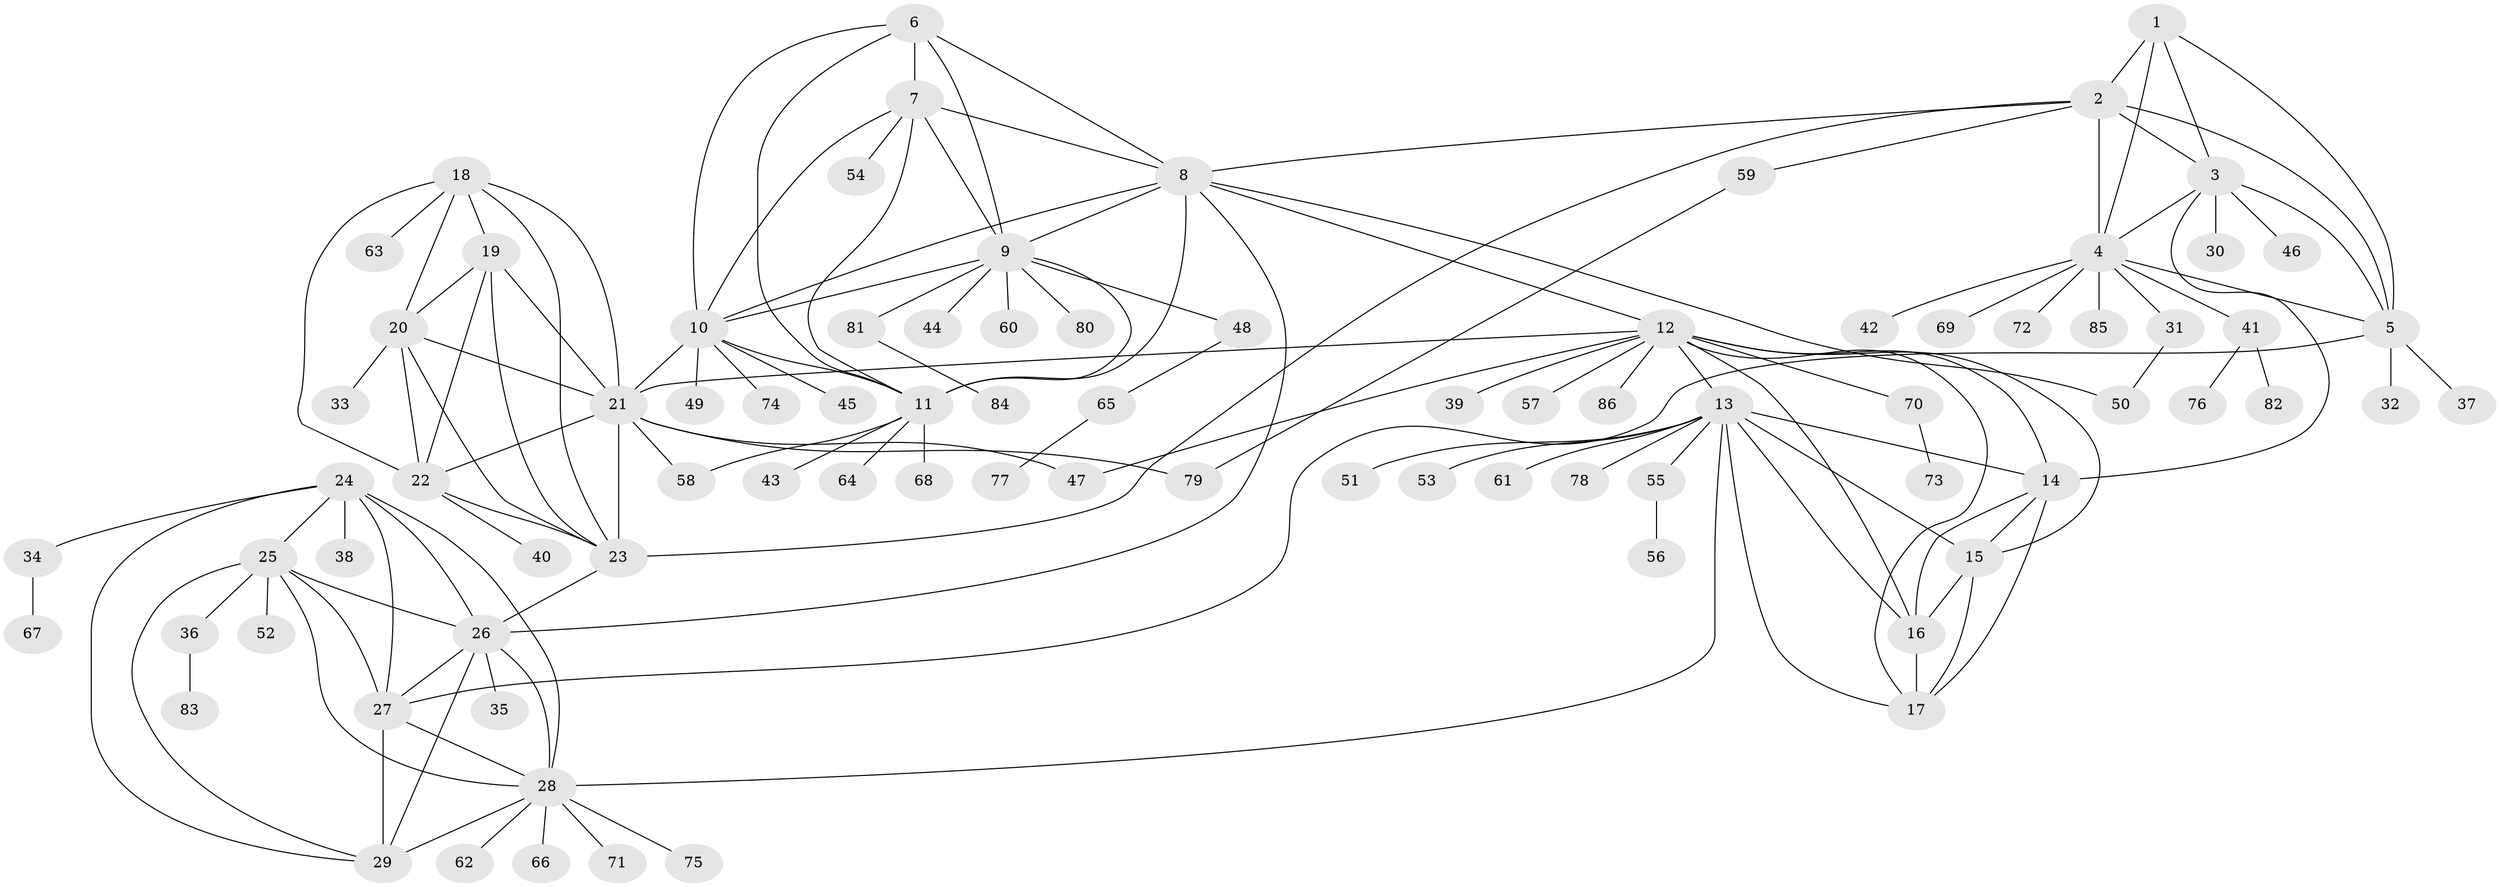 // original degree distribution, {6: 0.041666666666666664, 7: 0.041666666666666664, 9: 0.03333333333333333, 12: 0.016666666666666666, 5: 0.016666666666666666, 11: 0.025, 10: 0.025, 13: 0.008333333333333333, 8: 0.041666666666666664, 1: 0.625, 2: 0.10833333333333334, 3: 0.016666666666666666}
// Generated by graph-tools (version 1.1) at 2025/52/03/04/25 22:52:15]
// undirected, 86 vertices, 141 edges
graph export_dot {
  node [color=gray90,style=filled];
  1;
  2;
  3;
  4;
  5;
  6;
  7;
  8;
  9;
  10;
  11;
  12;
  13;
  14;
  15;
  16;
  17;
  18;
  19;
  20;
  21;
  22;
  23;
  24;
  25;
  26;
  27;
  28;
  29;
  30;
  31;
  32;
  33;
  34;
  35;
  36;
  37;
  38;
  39;
  40;
  41;
  42;
  43;
  44;
  45;
  46;
  47;
  48;
  49;
  50;
  51;
  52;
  53;
  54;
  55;
  56;
  57;
  58;
  59;
  60;
  61;
  62;
  63;
  64;
  65;
  66;
  67;
  68;
  69;
  70;
  71;
  72;
  73;
  74;
  75;
  76;
  77;
  78;
  79;
  80;
  81;
  82;
  83;
  84;
  85;
  86;
  1 -- 2 [weight=2.0];
  1 -- 3 [weight=1.0];
  1 -- 4 [weight=1.0];
  1 -- 5 [weight=1.0];
  2 -- 3 [weight=2.0];
  2 -- 4 [weight=2.0];
  2 -- 5 [weight=2.0];
  2 -- 8 [weight=1.0];
  2 -- 23 [weight=1.0];
  2 -- 59 [weight=1.0];
  3 -- 4 [weight=1.0];
  3 -- 5 [weight=1.0];
  3 -- 14 [weight=1.0];
  3 -- 30 [weight=1.0];
  3 -- 46 [weight=1.0];
  4 -- 5 [weight=1.0];
  4 -- 31 [weight=1.0];
  4 -- 41 [weight=1.0];
  4 -- 42 [weight=1.0];
  4 -- 69 [weight=1.0];
  4 -- 72 [weight=1.0];
  4 -- 85 [weight=1.0];
  5 -- 27 [weight=1.0];
  5 -- 32 [weight=1.0];
  5 -- 37 [weight=1.0];
  6 -- 7 [weight=1.0];
  6 -- 8 [weight=1.0];
  6 -- 9 [weight=1.0];
  6 -- 10 [weight=1.0];
  6 -- 11 [weight=1.0];
  7 -- 8 [weight=1.0];
  7 -- 9 [weight=1.0];
  7 -- 10 [weight=1.0];
  7 -- 11 [weight=1.0];
  7 -- 54 [weight=1.0];
  8 -- 9 [weight=1.0];
  8 -- 10 [weight=1.0];
  8 -- 11 [weight=1.0];
  8 -- 12 [weight=1.0];
  8 -- 26 [weight=1.0];
  8 -- 50 [weight=1.0];
  9 -- 10 [weight=1.0];
  9 -- 11 [weight=1.0];
  9 -- 44 [weight=1.0];
  9 -- 48 [weight=1.0];
  9 -- 60 [weight=1.0];
  9 -- 80 [weight=1.0];
  9 -- 81 [weight=1.0];
  10 -- 11 [weight=1.0];
  10 -- 21 [weight=1.0];
  10 -- 45 [weight=1.0];
  10 -- 49 [weight=1.0];
  10 -- 74 [weight=1.0];
  11 -- 43 [weight=1.0];
  11 -- 58 [weight=1.0];
  11 -- 64 [weight=1.0];
  11 -- 68 [weight=1.0];
  12 -- 13 [weight=1.0];
  12 -- 14 [weight=1.0];
  12 -- 15 [weight=1.0];
  12 -- 16 [weight=1.0];
  12 -- 17 [weight=1.0];
  12 -- 21 [weight=1.0];
  12 -- 39 [weight=1.0];
  12 -- 47 [weight=1.0];
  12 -- 57 [weight=1.0];
  12 -- 70 [weight=1.0];
  12 -- 86 [weight=1.0];
  13 -- 14 [weight=1.0];
  13 -- 15 [weight=1.0];
  13 -- 16 [weight=1.0];
  13 -- 17 [weight=1.0];
  13 -- 28 [weight=1.0];
  13 -- 51 [weight=1.0];
  13 -- 53 [weight=1.0];
  13 -- 55 [weight=1.0];
  13 -- 61 [weight=1.0];
  13 -- 78 [weight=1.0];
  14 -- 15 [weight=1.0];
  14 -- 16 [weight=1.0];
  14 -- 17 [weight=1.0];
  15 -- 16 [weight=3.0];
  15 -- 17 [weight=1.0];
  16 -- 17 [weight=1.0];
  18 -- 19 [weight=1.0];
  18 -- 20 [weight=1.0];
  18 -- 21 [weight=1.0];
  18 -- 22 [weight=1.0];
  18 -- 23 [weight=1.0];
  18 -- 63 [weight=1.0];
  19 -- 20 [weight=1.0];
  19 -- 21 [weight=1.0];
  19 -- 22 [weight=1.0];
  19 -- 23 [weight=1.0];
  20 -- 21 [weight=1.0];
  20 -- 22 [weight=1.0];
  20 -- 23 [weight=1.0];
  20 -- 33 [weight=4.0];
  21 -- 22 [weight=1.0];
  21 -- 23 [weight=1.0];
  21 -- 47 [weight=1.0];
  21 -- 58 [weight=1.0];
  21 -- 79 [weight=1.0];
  22 -- 23 [weight=1.0];
  22 -- 40 [weight=2.0];
  23 -- 26 [weight=1.0];
  24 -- 25 [weight=1.0];
  24 -- 26 [weight=1.0];
  24 -- 27 [weight=1.0];
  24 -- 28 [weight=1.0];
  24 -- 29 [weight=1.0];
  24 -- 34 [weight=1.0];
  24 -- 38 [weight=1.0];
  25 -- 26 [weight=1.0];
  25 -- 27 [weight=1.0];
  25 -- 28 [weight=1.0];
  25 -- 29 [weight=1.0];
  25 -- 36 [weight=1.0];
  25 -- 52 [weight=1.0];
  26 -- 27 [weight=1.0];
  26 -- 28 [weight=1.0];
  26 -- 29 [weight=1.0];
  26 -- 35 [weight=1.0];
  27 -- 28 [weight=1.0];
  27 -- 29 [weight=1.0];
  28 -- 29 [weight=1.0];
  28 -- 62 [weight=1.0];
  28 -- 66 [weight=1.0];
  28 -- 71 [weight=1.0];
  28 -- 75 [weight=1.0];
  31 -- 50 [weight=1.0];
  34 -- 67 [weight=1.0];
  36 -- 83 [weight=1.0];
  41 -- 76 [weight=1.0];
  41 -- 82 [weight=1.0];
  48 -- 65 [weight=1.0];
  55 -- 56 [weight=1.0];
  59 -- 79 [weight=1.0];
  65 -- 77 [weight=1.0];
  70 -- 73 [weight=1.0];
  81 -- 84 [weight=1.0];
}

